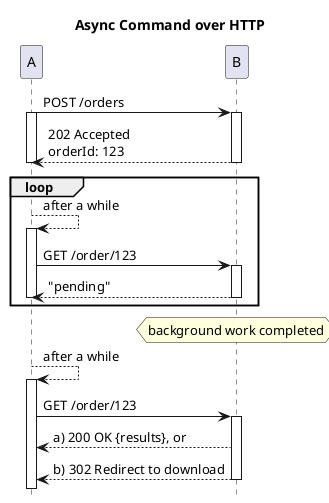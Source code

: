 @startuml
title Async Command over HTTP
hide footbox
'skinparam monochrome reverse
A->B++: POST /orders
A++

A<--B--:202 Accepted\norderId: 123
A--
loop
A-->A++: after a while
A->B++:GET /order/123
A<--B--: "pending"
A--
end
hnote over B: background work completed
A-->A++: after a while
A->B++:GET /order/123
A<--B: a) 200 OK {results}, or
A<--B--: b) 302 Redirect to download
@enduml